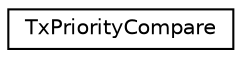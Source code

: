 digraph "Graphical Class Hierarchy"
{
 // LATEX_PDF_SIZE
  edge [fontname="Helvetica",fontsize="10",labelfontname="Helvetica",labelfontsize="10"];
  node [fontname="Helvetica",fontsize="10",shape=record];
  rankdir="LR";
  Node0 [label="TxPriorityCompare",height=0.2,width=0.4,color="black", fillcolor="white", style="filled",URL="$class_tx_priority_compare.html",tooltip=" "];
}

